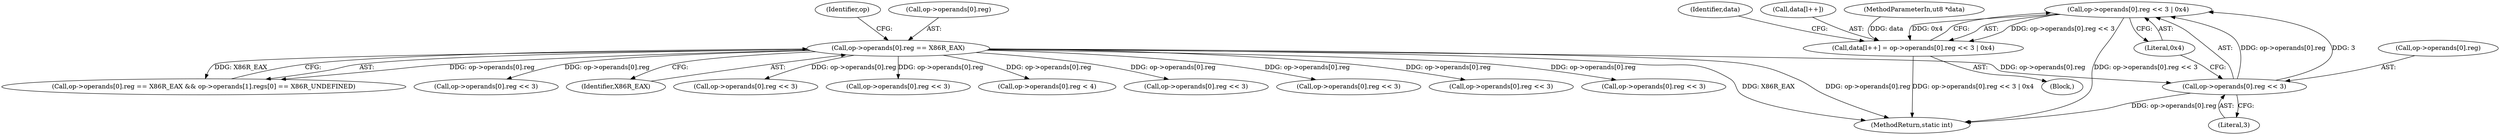 digraph "0_radare2_f17bfd9f1da05f30f23a4dd05e9d2363e1406948@API" {
"1002791" [label="(Call,op->operands[0].reg << 3 | 0x4)"];
"1002792" [label="(Call,op->operands[0].reg << 3)"];
"1002031" [label="(Call,op->operands[0].reg == X86R_EAX)"];
"1002786" [label="(Call,data[l++] = op->operands[0].reg << 3 | 0x4)"];
"1002786" [label="(Call,data[l++] = op->operands[0].reg << 3 | 0x4)"];
"1003216" [label="(MethodReturn,static int)"];
"1002030" [label="(Call,op->operands[0].reg == X86R_EAX && op->operands[1].regs[0] == X86R_UNDEFINED)"];
"1002800" [label="(Literal,3)"];
"1002032" [label="(Call,op->operands[0].reg)"];
"1000104" [label="(MethodParameterIn,ut8 *data)"];
"1002045" [label="(Identifier,op)"];
"1002562" [label="(Call,op->operands[0].reg << 3)"];
"1002031" [label="(Call,op->operands[0].reg == X86R_EAX)"];
"1002039" [label="(Identifier,X86R_EAX)"];
"1003044" [label="(Call,op->operands[0].reg << 3)"];
"1002586" [label="(Call,op->operands[0].reg << 3)"];
"1002793" [label="(Call,op->operands[0].reg)"];
"1002201" [label="(Call,op->operands[0].reg < 4)"];
"1002801" [label="(Literal,0x4)"];
"1002804" [label="(Identifier,data)"];
"1002791" [label="(Call,op->operands[0].reg << 3 | 0x4)"];
"1002787" [label="(Call,data[l++])"];
"1002921" [label="(Call,op->operands[0].reg << 3)"];
"1002647" [label="(Call,op->operands[0].reg << 3)"];
"1002792" [label="(Call,op->operands[0].reg << 3)"];
"1002785" [label="(Block,)"];
"1002311" [label="(Call,op->operands[0].reg << 3)"];
"1002229" [label="(Call,op->operands[0].reg << 3)"];
"1002791" -> "1002786"  [label="AST: "];
"1002791" -> "1002801"  [label="CFG: "];
"1002792" -> "1002791"  [label="AST: "];
"1002801" -> "1002791"  [label="AST: "];
"1002786" -> "1002791"  [label="CFG: "];
"1002791" -> "1003216"  [label="DDG: op->operands[0].reg << 3"];
"1002791" -> "1002786"  [label="DDG: op->operands[0].reg << 3"];
"1002791" -> "1002786"  [label="DDG: 0x4"];
"1002792" -> "1002791"  [label="DDG: op->operands[0].reg"];
"1002792" -> "1002791"  [label="DDG: 3"];
"1002792" -> "1002800"  [label="CFG: "];
"1002793" -> "1002792"  [label="AST: "];
"1002800" -> "1002792"  [label="AST: "];
"1002801" -> "1002792"  [label="CFG: "];
"1002792" -> "1003216"  [label="DDG: op->operands[0].reg"];
"1002031" -> "1002792"  [label="DDG: op->operands[0].reg"];
"1002031" -> "1002030"  [label="AST: "];
"1002031" -> "1002039"  [label="CFG: "];
"1002032" -> "1002031"  [label="AST: "];
"1002039" -> "1002031"  [label="AST: "];
"1002045" -> "1002031"  [label="CFG: "];
"1002030" -> "1002031"  [label="CFG: "];
"1002031" -> "1003216"  [label="DDG: op->operands[0].reg"];
"1002031" -> "1003216"  [label="DDG: X86R_EAX"];
"1002031" -> "1002030"  [label="DDG: op->operands[0].reg"];
"1002031" -> "1002030"  [label="DDG: X86R_EAX"];
"1002031" -> "1002201"  [label="DDG: op->operands[0].reg"];
"1002031" -> "1002229"  [label="DDG: op->operands[0].reg"];
"1002031" -> "1002311"  [label="DDG: op->operands[0].reg"];
"1002031" -> "1002562"  [label="DDG: op->operands[0].reg"];
"1002031" -> "1002586"  [label="DDG: op->operands[0].reg"];
"1002031" -> "1002647"  [label="DDG: op->operands[0].reg"];
"1002031" -> "1002921"  [label="DDG: op->operands[0].reg"];
"1002031" -> "1003044"  [label="DDG: op->operands[0].reg"];
"1002786" -> "1002785"  [label="AST: "];
"1002787" -> "1002786"  [label="AST: "];
"1002804" -> "1002786"  [label="CFG: "];
"1002786" -> "1003216"  [label="DDG: op->operands[0].reg << 3 | 0x4"];
"1000104" -> "1002786"  [label="DDG: data"];
}
